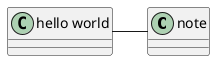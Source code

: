 @startuml
note -left "hello world"

!ifdef USER
	actor user
!endif

!ifdef indexPHP
	boundary "index.php" as index
!endif

!ifdef accountPHP || joinPHP || loginPHP || initPHP
  box "users/" #WhiteSmoke
  	!ifdef accountPHP 
      boundary "account.php" as account
    !endif
    
    !ifdef joinPHP
		boundary "join.php" as join
    !endif
    
    !ifdef loginPHP
		boundary "login.php" as login
	!endif
    
    !ifdef initPHP
		control "init.php" as init
    !endif
  end box
!endif

!ifdef headerPHP || navigationPHP || page_footerPHP || html_footerPHP || recaptcha_configPHP || google_oauth_loginPHP || facebook_oauth_loginPHP
	box "users/includes/" #Gainsboro
		!ifdef headerPHP
			entity "header.php" as header
		!endif

		!ifdef navigationPHP
			entity "navigation.php" as navigation
        !endif

		!ifdef page_footerPHP
			entity "page_footer.php" as page_footer
		!endif
			
		!ifdef html_footerPHP
			entity "html_footer.php" as html_footer
		!endif
			
		!ifdef recaptcha_configPHP
			control "recaptcha.config.php" as recaptcha_config
		!endif
			
		!ifdef google_oauth_loginPHP
			control "google_oauth_login.php" as google_oauth_login
		!endif
			
		!ifdef facebook_oauth_loginPHP
			control "facebook_oauth_login.php" as facebook_oauth_login
		!endif		
  end box
!endif

!ifdef custom_login_scriptPHP
	box "usersc/scripts/" #Silver
		!ifdef custom_login_scriptPHP
			control "custom_login_script.php" as custom_login_script
		!endif
	end box
!endif
@enduml